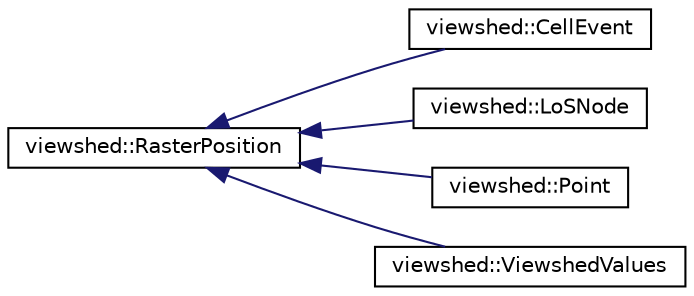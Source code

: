 digraph "Graphical Class Hierarchy"
{
 // LATEX_PDF_SIZE
  edge [fontname="Helvetica",fontsize="10",labelfontname="Helvetica",labelfontsize="10"];
  node [fontname="Helvetica",fontsize="10",shape=record];
  rankdir="LR";
  Node0 [label="viewshed::RasterPosition",height=0.2,width=0.4,color="black", fillcolor="white", style="filled",URL="$classviewshed_1_1RasterPosition.html",tooltip="Class to represent position on raster in term of row and column."];
  Node0 -> Node1 [dir="back",color="midnightblue",fontsize="10",style="solid",fontname="Helvetica"];
  Node1 [label="viewshed::CellEvent",height=0.2,width=0.4,color="black", fillcolor="white", style="filled",URL="$classviewshed_1_1CellEvent.html",tooltip="Class representing cell events for Van Kreveld's plane sweep algorithm. Stores cell position (row and..."];
  Node0 -> Node2 [dir="back",color="midnightblue",fontsize="10",style="solid",fontname="Helvetica"];
  Node2 [label="viewshed::LoSNode",height=0.2,width=0.4,color="black", fillcolor="white", style="filled",URL="$classviewshed_1_1LoSNode.html",tooltip="Representation of single cell that creates a point on LoS."];
  Node0 -> Node3 [dir="back",color="midnightblue",fontsize="10",style="solid",fontname="Helvetica"];
  Node3 [label="viewshed::Point",height=0.2,width=0.4,color="black", fillcolor="white", style="filled",URL="$classviewshed_1_1Point.html",tooltip="Class that represents important point for viewshed - view point, or inverse viewshed - target point...."];
  Node0 -> Node4 [dir="back",color="midnightblue",fontsize="10",style="solid",fontname="Helvetica"];
  Node4 [label="viewshed::ViewshedValues",height=0.2,width=0.4,color="black", fillcolor="white", style="filled",URL="$classviewshed_1_1ViewshedValues.html",tooltip="A simple class that stores results of visibility indices calculation (in form of vector of doubles) f..."];
}
